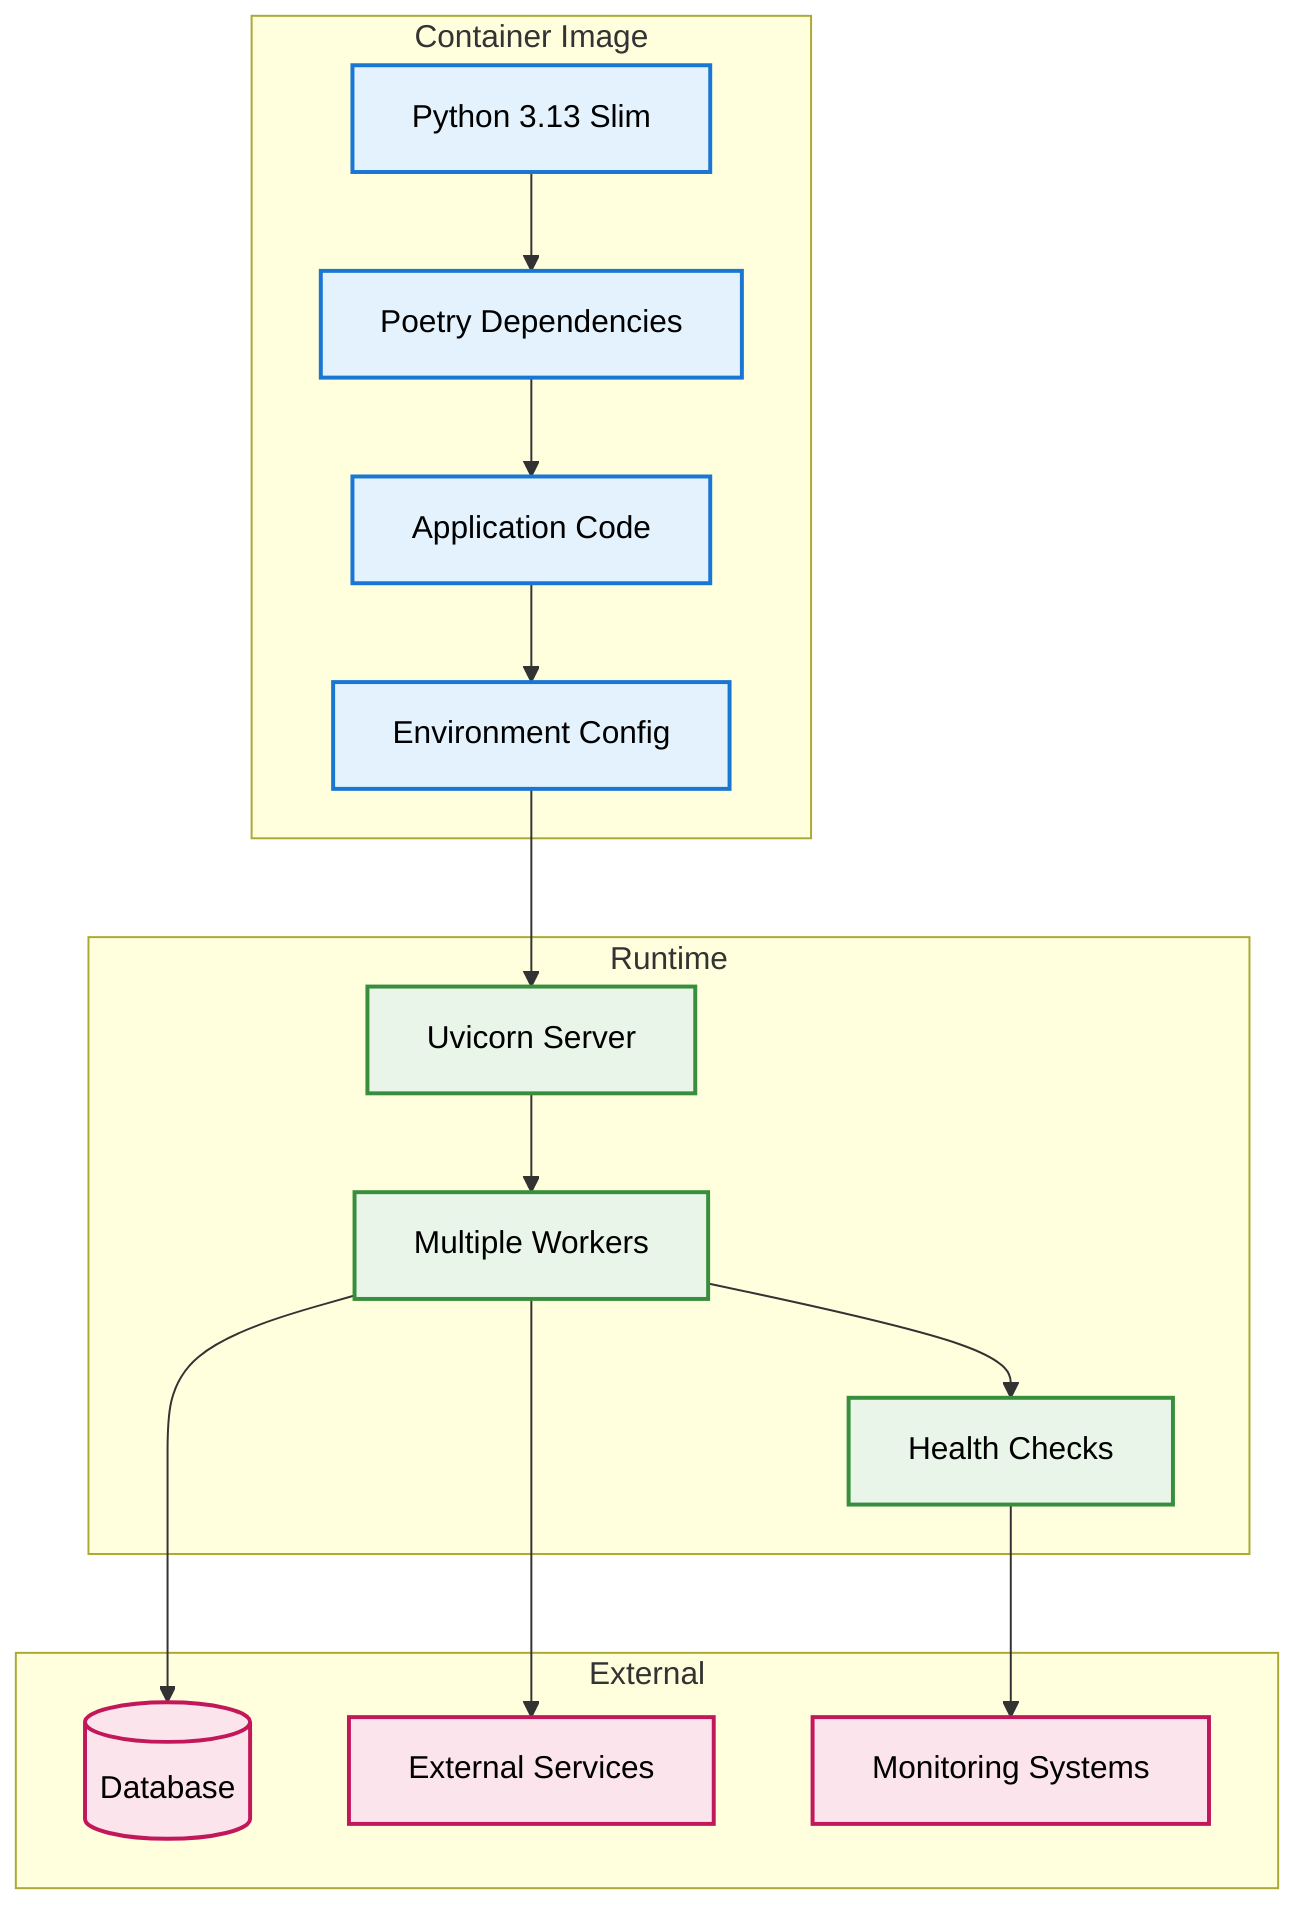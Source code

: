 graph TB
    subgraph "Container Image"
        Base[Python 3.13 Slim]:::buildStage
        Base --> Poetry[Poetry Dependencies]:::buildStage
        Poetry --> App[Application Code]:::buildStage
        App --> Config[Environment Config]:::buildStage
    end

    subgraph "Runtime"
        Config --> Uvicorn[Uvicorn Server]:::runtime
        Uvicorn --> Workers[Multiple Workers]:::runtime
        Workers --> HealthCheck[Health Checks]:::runtime
    end

    subgraph "External"
        Workers --> Database[(Database)]:::external
        Workers --> Services[External Services]:::external
        HealthCheck --> Monitoring[Monitoring Systems]:::external
    end

    classDef buildStage fill:#e3f2fd,stroke:#1976d2,stroke-width:2px,color:#000
    classDef runtime fill:#e8f5e8,stroke:#388e3c,stroke-width:2px,color:#000
    classDef external fill:#fce4ec,stroke:#c2185b,stroke-width:2px,color:#000